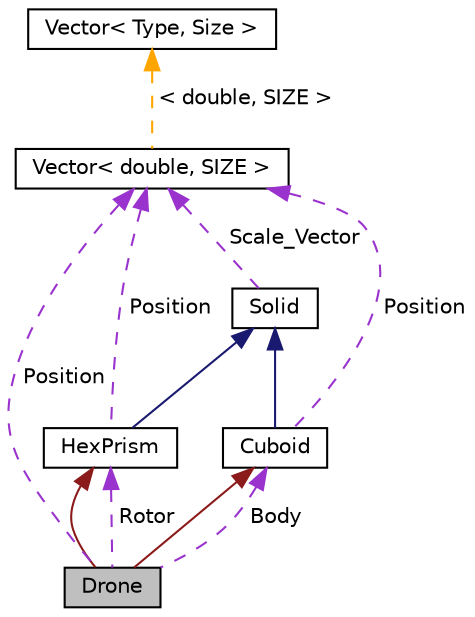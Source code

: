 digraph "Drone"
{
 // LATEX_PDF_SIZE
  edge [fontname="Helvetica",fontsize="10",labelfontname="Helvetica",labelfontsize="10"];
  node [fontname="Helvetica",fontsize="10",shape=record];
  Node1 [label="Drone",height=0.2,width=0.4,color="black", fillcolor="grey75", style="filled", fontcolor="black",tooltip="Modeluje pojęcie dronu."];
  Node2 -> Node1 [dir="back",color="firebrick4",fontsize="10",style="solid",fontname="Helvetica"];
  Node2 [label="HexPrism",height=0.2,width=0.4,color="black", fillcolor="white", style="filled",URL="$class_hex_prism.html",tooltip="Modeluje pojęcie graniastosłupa foremnego sześciokątnego (będącym w tym programie rotorami dronu)"];
  Node3 -> Node2 [dir="back",color="midnightblue",fontsize="10",style="solid",fontname="Helvetica"];
  Node3 [label="Solid",height=0.2,width=0.4,color="black", fillcolor="white", style="filled",URL="$class_solid.html",tooltip="Modeluje pojęcie bryły geometycznej."];
  Node4 -> Node3 [dir="back",color="darkorchid3",fontsize="10",style="dashed",label=" Scale_Vector" ,fontname="Helvetica"];
  Node4 [label="Vector\< double, SIZE \>",height=0.2,width=0.4,color="black", fillcolor="white", style="filled",URL="$class_vector.html",tooltip=" "];
  Node5 -> Node4 [dir="back",color="orange",fontsize="10",style="dashed",label=" \< double, SIZE \>" ,fontname="Helvetica"];
  Node5 [label="Vector\< Type, Size \>",height=0.2,width=0.4,color="black", fillcolor="white", style="filled",URL="$class_vector.html",tooltip="Modeluje pojęcie wektora o dowolnym rozmiarze i typie danych, które on zawiera."];
  Node4 -> Node2 [dir="back",color="darkorchid3",fontsize="10",style="dashed",label=" Position" ,fontname="Helvetica"];
  Node6 -> Node1 [dir="back",color="firebrick4",fontsize="10",style="solid",fontname="Helvetica"];
  Node6 [label="Cuboid",height=0.2,width=0.4,color="black", fillcolor="white", style="filled",URL="$class_cuboid.html",tooltip="Modeluje pojęcie prostopadłościanu (będącym w tym programie korpusem dronu)"];
  Node3 -> Node6 [dir="back",color="midnightblue",fontsize="10",style="solid",fontname="Helvetica"];
  Node4 -> Node6 [dir="back",color="darkorchid3",fontsize="10",style="dashed",label=" Position" ,fontname="Helvetica"];
  Node4 -> Node1 [dir="back",color="darkorchid3",fontsize="10",style="dashed",label=" Position" ,fontname="Helvetica"];
  Node2 -> Node1 [dir="back",color="darkorchid3",fontsize="10",style="dashed",label=" Rotor" ,fontname="Helvetica"];
  Node6 -> Node1 [dir="back",color="darkorchid3",fontsize="10",style="dashed",label=" Body" ,fontname="Helvetica"];
}
